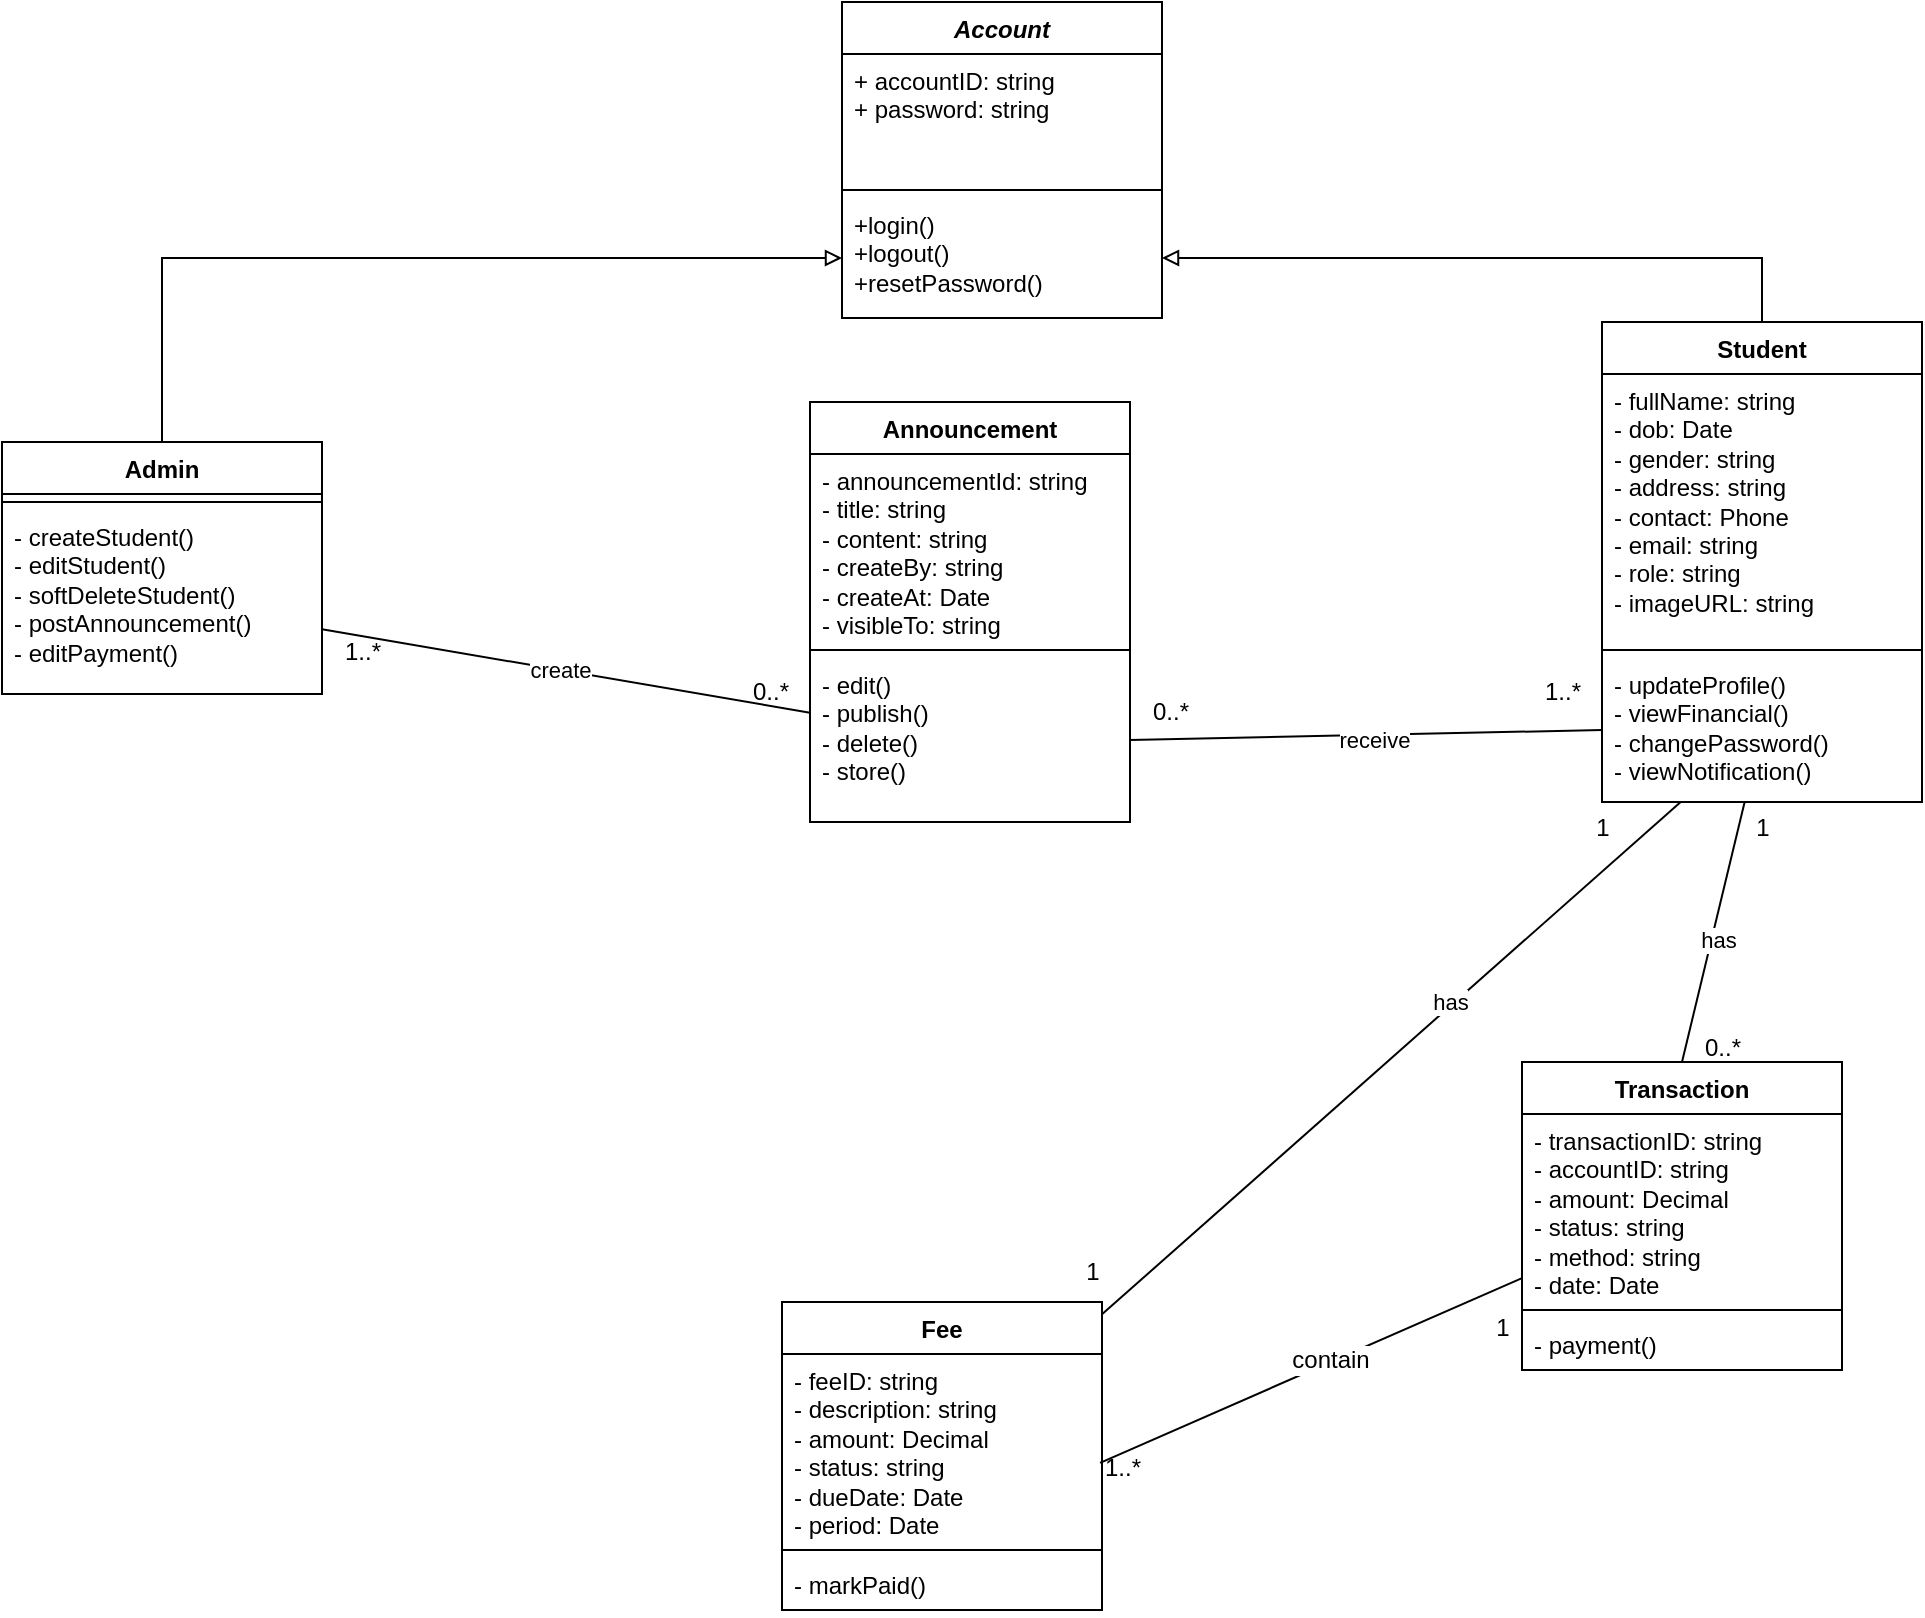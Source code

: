 <mxfile version="28.2.7">
  <diagram name="Trang-1" id="P6_eoKz5N8LoRXYNDzY7">
    <mxGraphModel dx="1800" dy="469" grid="1" gridSize="10" guides="1" tooltips="1" connect="1" arrows="1" fold="1" page="1" pageScale="1" pageWidth="827" pageHeight="1169" math="0" shadow="0">
      <root>
        <mxCell id="0" />
        <mxCell id="1" parent="0" />
        <mxCell id="kj9_B7zYvbfbqNJdOM6g-10" value="&lt;i&gt;Account&lt;/i&gt;" style="swimlane;fontStyle=1;align=center;verticalAlign=top;childLayout=stackLayout;horizontal=1;startSize=26;horizontalStack=0;resizeParent=1;resizeParentMax=0;resizeLast=0;collapsible=1;marginBottom=0;whiteSpace=wrap;html=1;" parent="1" vertex="1">
          <mxGeometry x="270" y="50" width="160" height="158" as="geometry" />
        </mxCell>
        <mxCell id="kj9_B7zYvbfbqNJdOM6g-11" value="+ accountID: string&lt;div&gt;+ password: string&lt;/div&gt;" style="text;strokeColor=none;fillColor=none;align=left;verticalAlign=top;spacingLeft=4;spacingRight=4;overflow=hidden;rotatable=0;points=[[0,0.5],[1,0.5]];portConstraint=eastwest;whiteSpace=wrap;html=1;" parent="kj9_B7zYvbfbqNJdOM6g-10" vertex="1">
          <mxGeometry y="26" width="160" height="64" as="geometry" />
        </mxCell>
        <mxCell id="kj9_B7zYvbfbqNJdOM6g-12" value="" style="line;strokeWidth=1;fillColor=none;align=left;verticalAlign=middle;spacingTop=-1;spacingLeft=3;spacingRight=3;rotatable=0;labelPosition=right;points=[];portConstraint=eastwest;strokeColor=inherit;" parent="kj9_B7zYvbfbqNJdOM6g-10" vertex="1">
          <mxGeometry y="90" width="160" height="8" as="geometry" />
        </mxCell>
        <mxCell id="kj9_B7zYvbfbqNJdOM6g-13" value="+login()&lt;div&gt;+logout()&lt;/div&gt;&lt;div&gt;+resetPassword()&lt;/div&gt;" style="text;strokeColor=none;fillColor=none;align=left;verticalAlign=top;spacingLeft=4;spacingRight=4;overflow=hidden;rotatable=0;points=[[0,0.5],[1,0.5]];portConstraint=eastwest;whiteSpace=wrap;html=1;" parent="kj9_B7zYvbfbqNJdOM6g-10" vertex="1">
          <mxGeometry y="98" width="160" height="60" as="geometry" />
        </mxCell>
        <mxCell id="kj9_B7zYvbfbqNJdOM6g-18" style="edgeStyle=orthogonalEdgeStyle;rounded=0;orthogonalLoop=1;jettySize=auto;html=1;entryX=0;entryY=0.5;entryDx=0;entryDy=0;endArrow=block;endFill=0;" parent="1" source="kj9_B7zYvbfbqNJdOM6g-14" target="kj9_B7zYvbfbqNJdOM6g-13" edge="1">
          <mxGeometry relative="1" as="geometry" />
        </mxCell>
        <mxCell id="kj9_B7zYvbfbqNJdOM6g-14" value="Admin" style="swimlane;fontStyle=1;align=center;verticalAlign=top;childLayout=stackLayout;horizontal=1;startSize=26;horizontalStack=0;resizeParent=1;resizeParentMax=0;resizeLast=0;collapsible=1;marginBottom=0;whiteSpace=wrap;html=1;" parent="1" vertex="1">
          <mxGeometry x="-150" y="270" width="160" height="126" as="geometry" />
        </mxCell>
        <mxCell id="kj9_B7zYvbfbqNJdOM6g-16" value="" style="line;strokeWidth=1;fillColor=none;align=left;verticalAlign=middle;spacingTop=-1;spacingLeft=3;spacingRight=3;rotatable=0;labelPosition=right;points=[];portConstraint=eastwest;strokeColor=inherit;" parent="kj9_B7zYvbfbqNJdOM6g-14" vertex="1">
          <mxGeometry y="26" width="160" height="8" as="geometry" />
        </mxCell>
        <mxCell id="kj9_B7zYvbfbqNJdOM6g-17" value="- createStudent()&lt;div&gt;- editStudent()&lt;/div&gt;&lt;div&gt;- softDeleteStudent()&lt;/div&gt;&lt;div&gt;- postAnnouncement()&lt;/div&gt;&lt;div&gt;- editPayment()&lt;/div&gt;" style="text;strokeColor=none;fillColor=none;align=left;verticalAlign=top;spacingLeft=4;spacingRight=4;overflow=hidden;rotatable=0;points=[[0,0.5],[1,0.5]];portConstraint=eastwest;whiteSpace=wrap;html=1;" parent="kj9_B7zYvbfbqNJdOM6g-14" vertex="1">
          <mxGeometry y="34" width="160" height="92" as="geometry" />
        </mxCell>
        <mxCell id="kj9_B7zYvbfbqNJdOM6g-23" style="edgeStyle=orthogonalEdgeStyle;rounded=0;orthogonalLoop=1;jettySize=auto;html=1;entryX=1;entryY=0.5;entryDx=0;entryDy=0;endArrow=block;endFill=0;" parent="1" source="kj9_B7zYvbfbqNJdOM6g-19" target="kj9_B7zYvbfbqNJdOM6g-13" edge="1">
          <mxGeometry relative="1" as="geometry" />
        </mxCell>
        <mxCell id="kj9_B7zYvbfbqNJdOM6g-19" value="Student" style="swimlane;fontStyle=1;align=center;verticalAlign=top;childLayout=stackLayout;horizontal=1;startSize=26;horizontalStack=0;resizeParent=1;resizeParentMax=0;resizeLast=0;collapsible=1;marginBottom=0;whiteSpace=wrap;html=1;" parent="1" vertex="1">
          <mxGeometry x="650" y="210" width="160" height="240" as="geometry" />
        </mxCell>
        <mxCell id="kj9_B7zYvbfbqNJdOM6g-20" value="&lt;div&gt;- fullName: string&lt;/div&gt;&lt;div&gt;- dob: Date&lt;/div&gt;&lt;div&gt;- gender: string&lt;/div&gt;&lt;div&gt;- address: string&lt;/div&gt;&lt;div&gt;- contact: Phone&lt;/div&gt;&lt;div&gt;- email: string&lt;/div&gt;&lt;div&gt;- role: string&lt;/div&gt;&lt;div&gt;- imageURL: string&lt;/div&gt;" style="text;strokeColor=none;fillColor=none;align=left;verticalAlign=top;spacingLeft=4;spacingRight=4;overflow=hidden;rotatable=0;points=[[0,0.5],[1,0.5]];portConstraint=eastwest;whiteSpace=wrap;html=1;" parent="kj9_B7zYvbfbqNJdOM6g-19" vertex="1">
          <mxGeometry y="26" width="160" height="134" as="geometry" />
        </mxCell>
        <mxCell id="kj9_B7zYvbfbqNJdOM6g-21" value="" style="line;strokeWidth=1;fillColor=none;align=left;verticalAlign=middle;spacingTop=-1;spacingLeft=3;spacingRight=3;rotatable=0;labelPosition=right;points=[];portConstraint=eastwest;strokeColor=inherit;" parent="kj9_B7zYvbfbqNJdOM6g-19" vertex="1">
          <mxGeometry y="160" width="160" height="8" as="geometry" />
        </mxCell>
        <mxCell id="kj9_B7zYvbfbqNJdOM6g-22" value="- updateProfile()&lt;div&gt;- viewFinancial()&lt;/div&gt;&lt;div&gt;- changePassword()&lt;/div&gt;&lt;div&gt;- viewNotification()&lt;/div&gt;" style="text;strokeColor=none;fillColor=none;align=left;verticalAlign=top;spacingLeft=4;spacingRight=4;overflow=hidden;rotatable=0;points=[[0,0.5],[1,0.5]];portConstraint=eastwest;whiteSpace=wrap;html=1;" parent="kj9_B7zYvbfbqNJdOM6g-19" vertex="1">
          <mxGeometry y="168" width="160" height="72" as="geometry" />
        </mxCell>
        <mxCell id="kj9_B7zYvbfbqNJdOM6g-24" value="Announcement" style="swimlane;fontStyle=1;align=center;verticalAlign=top;childLayout=stackLayout;horizontal=1;startSize=26;horizontalStack=0;resizeParent=1;resizeParentMax=0;resizeLast=0;collapsible=1;marginBottom=0;whiteSpace=wrap;html=1;" parent="1" vertex="1">
          <mxGeometry x="254" y="250" width="160" height="210" as="geometry" />
        </mxCell>
        <mxCell id="kj9_B7zYvbfbqNJdOM6g-25" value="- announcementId: string&lt;div&gt;- title: string&lt;/div&gt;&lt;div&gt;- content: string&lt;/div&gt;&lt;div&gt;- createBy: string&lt;/div&gt;&lt;div&gt;- createAt: Date&lt;/div&gt;&lt;div&gt;- visibleTo: string&lt;/div&gt;" style="text;strokeColor=none;fillColor=none;align=left;verticalAlign=top;spacingLeft=4;spacingRight=4;overflow=hidden;rotatable=0;points=[[0,0.5],[1,0.5]];portConstraint=eastwest;whiteSpace=wrap;html=1;" parent="kj9_B7zYvbfbqNJdOM6g-24" vertex="1">
          <mxGeometry y="26" width="160" height="94" as="geometry" />
        </mxCell>
        <mxCell id="kj9_B7zYvbfbqNJdOM6g-26" value="" style="line;strokeWidth=1;fillColor=none;align=left;verticalAlign=middle;spacingTop=-1;spacingLeft=3;spacingRight=3;rotatable=0;labelPosition=right;points=[];portConstraint=eastwest;strokeColor=inherit;" parent="kj9_B7zYvbfbqNJdOM6g-24" vertex="1">
          <mxGeometry y="120" width="160" height="8" as="geometry" />
        </mxCell>
        <mxCell id="kj9_B7zYvbfbqNJdOM6g-27" value="- edit()&lt;div&gt;- publish()&lt;/div&gt;&lt;div&gt;- delete()&lt;/div&gt;&lt;div&gt;- store()&lt;/div&gt;" style="text;strokeColor=none;fillColor=none;align=left;verticalAlign=top;spacingLeft=4;spacingRight=4;overflow=hidden;rotatable=0;points=[[0,0.5],[1,0.5]];portConstraint=eastwest;whiteSpace=wrap;html=1;" parent="kj9_B7zYvbfbqNJdOM6g-24" vertex="1">
          <mxGeometry y="128" width="160" height="82" as="geometry" />
        </mxCell>
        <mxCell id="kj9_B7zYvbfbqNJdOM6g-30" value="" style="endArrow=none;html=1;rounded=0;endFill=0;" parent="1" source="kj9_B7zYvbfbqNJdOM6g-27" target="kj9_B7zYvbfbqNJdOM6g-17" edge="1">
          <mxGeometry width="50" height="50" relative="1" as="geometry">
            <mxPoint x="270" y="510" as="sourcePoint" />
            <mxPoint x="320" y="460" as="targetPoint" />
          </mxGeometry>
        </mxCell>
        <mxCell id="kj9_B7zYvbfbqNJdOM6g-33" value="create" style="edgeLabel;html=1;align=center;verticalAlign=middle;resizable=0;points=[];" parent="kj9_B7zYvbfbqNJdOM6g-30" connectable="0" vertex="1">
          <mxGeometry x="0.026" relative="1" as="geometry">
            <mxPoint as="offset" />
          </mxGeometry>
        </mxCell>
        <mxCell id="kj9_B7zYvbfbqNJdOM6g-31" value="1..*" style="text;html=1;align=center;verticalAlign=middle;resizable=0;points=[];autosize=1;strokeColor=none;fillColor=none;" parent="1" vertex="1">
          <mxGeometry x="10" y="360" width="40" height="30" as="geometry" />
        </mxCell>
        <mxCell id="kj9_B7zYvbfbqNJdOM6g-32" value="0..*" style="text;html=1;align=center;verticalAlign=middle;resizable=0;points=[];autosize=1;strokeColor=none;fillColor=none;" parent="1" vertex="1">
          <mxGeometry x="214" y="380" width="40" height="30" as="geometry" />
        </mxCell>
        <mxCell id="kj9_B7zYvbfbqNJdOM6g-34" value="" style="endArrow=none;html=1;rounded=0;entryX=0;entryY=0.5;entryDx=0;entryDy=0;exitX=1;exitY=0.5;exitDx=0;exitDy=0;endFill=0;" parent="1" source="kj9_B7zYvbfbqNJdOM6g-27" target="kj9_B7zYvbfbqNJdOM6g-22" edge="1">
          <mxGeometry width="50" height="50" relative="1" as="geometry">
            <mxPoint x="320" y="640" as="sourcePoint" />
            <mxPoint x="370" y="590" as="targetPoint" />
          </mxGeometry>
        </mxCell>
        <mxCell id="kj9_B7zYvbfbqNJdOM6g-35" value="receive" style="edgeLabel;html=1;align=center;verticalAlign=middle;resizable=0;points=[];" parent="kj9_B7zYvbfbqNJdOM6g-34" connectable="0" vertex="1">
          <mxGeometry x="0.035" y="-2" relative="1" as="geometry">
            <mxPoint as="offset" />
          </mxGeometry>
        </mxCell>
        <mxCell id="kj9_B7zYvbfbqNJdOM6g-36" value="1..*" style="text;html=1;align=center;verticalAlign=middle;resizable=0;points=[];autosize=1;strokeColor=none;fillColor=none;" parent="1" vertex="1">
          <mxGeometry x="610" y="380" width="40" height="30" as="geometry" />
        </mxCell>
        <mxCell id="kj9_B7zYvbfbqNJdOM6g-37" value="0..*" style="text;html=1;align=center;verticalAlign=middle;resizable=0;points=[];autosize=1;strokeColor=none;fillColor=none;" parent="1" vertex="1">
          <mxGeometry x="414" y="390" width="40" height="30" as="geometry" />
        </mxCell>
        <mxCell id="kj9_B7zYvbfbqNJdOM6g-38" value="Fee" style="swimlane;fontStyle=1;align=center;verticalAlign=top;childLayout=stackLayout;horizontal=1;startSize=26;horizontalStack=0;resizeParent=1;resizeParentMax=0;resizeLast=0;collapsible=1;marginBottom=0;whiteSpace=wrap;html=1;" parent="1" vertex="1">
          <mxGeometry x="240" y="700" width="160" height="154" as="geometry" />
        </mxCell>
        <mxCell id="kj9_B7zYvbfbqNJdOM6g-39" value="- feeID: string&lt;div&gt;- description: string&lt;/div&gt;&lt;div&gt;- amount: Decimal&lt;/div&gt;&lt;div&gt;- status: string&lt;/div&gt;&lt;div&gt;- dueDate: Date&lt;/div&gt;&lt;div&gt;- period: Date&lt;/div&gt;" style="text;strokeColor=none;fillColor=none;align=left;verticalAlign=top;spacingLeft=4;spacingRight=4;overflow=hidden;rotatable=0;points=[[0,0.5],[1,0.5]];portConstraint=eastwest;whiteSpace=wrap;html=1;" parent="kj9_B7zYvbfbqNJdOM6g-38" vertex="1">
          <mxGeometry y="26" width="160" height="94" as="geometry" />
        </mxCell>
        <mxCell id="kj9_B7zYvbfbqNJdOM6g-40" value="" style="line;strokeWidth=1;fillColor=none;align=left;verticalAlign=middle;spacingTop=-1;spacingLeft=3;spacingRight=3;rotatable=0;labelPosition=right;points=[];portConstraint=eastwest;strokeColor=inherit;" parent="kj9_B7zYvbfbqNJdOM6g-38" vertex="1">
          <mxGeometry y="120" width="160" height="8" as="geometry" />
        </mxCell>
        <mxCell id="kj9_B7zYvbfbqNJdOM6g-41" value="- markPaid()" style="text;strokeColor=none;fillColor=none;align=left;verticalAlign=top;spacingLeft=4;spacingRight=4;overflow=hidden;rotatable=0;points=[[0,0.5],[1,0.5]];portConstraint=eastwest;whiteSpace=wrap;html=1;" parent="kj9_B7zYvbfbqNJdOM6g-38" vertex="1">
          <mxGeometry y="128" width="160" height="26" as="geometry" />
        </mxCell>
        <mxCell id="kj9_B7zYvbfbqNJdOM6g-44" value="Transaction" style="swimlane;fontStyle=1;align=center;verticalAlign=top;childLayout=stackLayout;horizontal=1;startSize=26;horizontalStack=0;resizeParent=1;resizeParentMax=0;resizeLast=0;collapsible=1;marginBottom=0;whiteSpace=wrap;html=1;" parent="1" vertex="1">
          <mxGeometry x="610" y="580" width="160" height="154" as="geometry" />
        </mxCell>
        <mxCell id="kj9_B7zYvbfbqNJdOM6g-45" value="- transactionID: string&lt;div&gt;- accountID: string&lt;/div&gt;&lt;div&gt;- amount: Decimal&lt;/div&gt;&lt;div&gt;- status: string&lt;/div&gt;&lt;div&gt;- method: string&lt;/div&gt;&lt;div&gt;- date: Date&lt;/div&gt;" style="text;strokeColor=none;fillColor=none;align=left;verticalAlign=top;spacingLeft=4;spacingRight=4;overflow=hidden;rotatable=0;points=[[0,0.5],[1,0.5]];portConstraint=eastwest;whiteSpace=wrap;html=1;" parent="kj9_B7zYvbfbqNJdOM6g-44" vertex="1">
          <mxGeometry y="26" width="160" height="94" as="geometry" />
        </mxCell>
        <mxCell id="kj9_B7zYvbfbqNJdOM6g-46" value="" style="line;strokeWidth=1;fillColor=none;align=left;verticalAlign=middle;spacingTop=-1;spacingLeft=3;spacingRight=3;rotatable=0;labelPosition=right;points=[];portConstraint=eastwest;strokeColor=inherit;" parent="kj9_B7zYvbfbqNJdOM6g-44" vertex="1">
          <mxGeometry y="120" width="160" height="8" as="geometry" />
        </mxCell>
        <mxCell id="kj9_B7zYvbfbqNJdOM6g-47" value="- payment()" style="text;strokeColor=none;fillColor=none;align=left;verticalAlign=top;spacingLeft=4;spacingRight=4;overflow=hidden;rotatable=0;points=[[0,0.5],[1,0.5]];portConstraint=eastwest;whiteSpace=wrap;html=1;" parent="kj9_B7zYvbfbqNJdOM6g-44" vertex="1">
          <mxGeometry y="128" width="160" height="26" as="geometry" />
        </mxCell>
        <mxCell id="kj9_B7zYvbfbqNJdOM6g-48" value="" style="endArrow=none;html=1;rounded=0;exitX=0.5;exitY=0;exitDx=0;exitDy=0;endFill=0;" parent="1" source="kj9_B7zYvbfbqNJdOM6g-44" target="kj9_B7zYvbfbqNJdOM6g-22" edge="1">
          <mxGeometry width="50" height="50" relative="1" as="geometry">
            <mxPoint x="670" y="540" as="sourcePoint" />
            <mxPoint x="720" y="490" as="targetPoint" />
          </mxGeometry>
        </mxCell>
        <mxCell id="kj9_B7zYvbfbqNJdOM6g-52" value="has" style="edgeLabel;html=1;align=center;verticalAlign=middle;resizable=0;points=[];" parent="kj9_B7zYvbfbqNJdOM6g-48" connectable="0" vertex="1">
          <mxGeometry x="-0.051" y="-3" relative="1" as="geometry">
            <mxPoint as="offset" />
          </mxGeometry>
        </mxCell>
        <mxCell id="kj9_B7zYvbfbqNJdOM6g-49" value="" style="endArrow=none;html=1;rounded=0;" parent="1" source="kj9_B7zYvbfbqNJdOM6g-38" target="kj9_B7zYvbfbqNJdOM6g-22" edge="1">
          <mxGeometry width="50" height="50" relative="1" as="geometry">
            <mxPoint x="550" y="540" as="sourcePoint" />
            <mxPoint x="600" y="490" as="targetPoint" />
          </mxGeometry>
        </mxCell>
        <mxCell id="kj9_B7zYvbfbqNJdOM6g-51" value="has" style="edgeLabel;html=1;align=center;verticalAlign=middle;resizable=0;points=[];" parent="kj9_B7zYvbfbqNJdOM6g-49" connectable="0" vertex="1">
          <mxGeometry x="0.208" y="2" relative="1" as="geometry">
            <mxPoint as="offset" />
          </mxGeometry>
        </mxCell>
        <mxCell id="kj9_B7zYvbfbqNJdOM6g-50" value="" style="endArrow=none;html=1;rounded=0;exitX=0.994;exitY=0.579;exitDx=0;exitDy=0;exitPerimeter=0;endFill=0;" parent="1" source="kj9_B7zYvbfbqNJdOM6g-39" target="kj9_B7zYvbfbqNJdOM6g-45" edge="1">
          <mxGeometry width="50" height="50" relative="1" as="geometry">
            <mxPoint x="430" y="780" as="sourcePoint" />
            <mxPoint x="480" y="730" as="targetPoint" />
          </mxGeometry>
        </mxCell>
        <mxCell id="kj9_B7zYvbfbqNJdOM6g-58" value="&lt;span style=&quot;font-size: 12px; background-color: rgb(255, 255, 255);&quot;&gt;contain&lt;/span&gt;" style="edgeLabel;html=1;align=center;verticalAlign=middle;resizable=0;points=[];" parent="kj9_B7zYvbfbqNJdOM6g-50" connectable="0" vertex="1">
          <mxGeometry x="0.096" y="1" relative="1" as="geometry">
            <mxPoint as="offset" />
          </mxGeometry>
        </mxCell>
        <mxCell id="kj9_B7zYvbfbqNJdOM6g-53" value="0..*" style="text;html=1;align=center;verticalAlign=middle;resizable=0;points=[];autosize=1;strokeColor=none;fillColor=none;" parent="1" vertex="1">
          <mxGeometry x="690" y="558" width="40" height="30" as="geometry" />
        </mxCell>
        <mxCell id="kj9_B7zYvbfbqNJdOM6g-54" value="1" style="text;html=1;align=center;verticalAlign=middle;resizable=0;points=[];autosize=1;strokeColor=none;fillColor=none;" parent="1" vertex="1">
          <mxGeometry x="715" y="448" width="30" height="30" as="geometry" />
        </mxCell>
        <mxCell id="kj9_B7zYvbfbqNJdOM6g-55" value="1" style="text;html=1;align=center;verticalAlign=middle;resizable=0;points=[];autosize=1;strokeColor=none;fillColor=none;" parent="1" vertex="1">
          <mxGeometry x="635" y="448" width="30" height="30" as="geometry" />
        </mxCell>
        <mxCell id="kj9_B7zYvbfbqNJdOM6g-56" value="1" style="text;html=1;align=center;verticalAlign=middle;resizable=0;points=[];autosize=1;strokeColor=none;fillColor=none;" parent="1" vertex="1">
          <mxGeometry x="380" y="670" width="30" height="30" as="geometry" />
        </mxCell>
        <mxCell id="kj9_B7zYvbfbqNJdOM6g-59" value="1" style="text;html=1;align=center;verticalAlign=middle;resizable=0;points=[];autosize=1;strokeColor=none;fillColor=none;" parent="1" vertex="1">
          <mxGeometry x="585" y="698" width="30" height="30" as="geometry" />
        </mxCell>
        <mxCell id="kj9_B7zYvbfbqNJdOM6g-60" value="1..*" style="text;html=1;align=center;verticalAlign=middle;resizable=0;points=[];autosize=1;strokeColor=none;fillColor=none;" parent="1" vertex="1">
          <mxGeometry x="390" y="768" width="40" height="30" as="geometry" />
        </mxCell>
      </root>
    </mxGraphModel>
  </diagram>
</mxfile>
